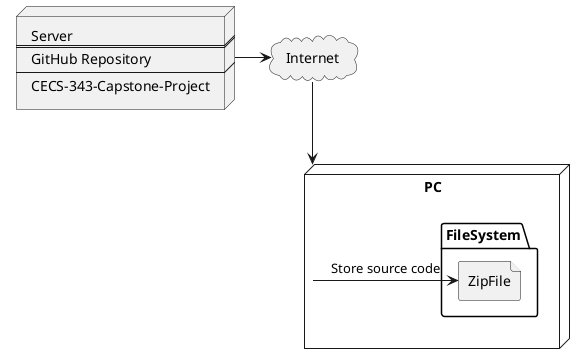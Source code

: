 @startuml deployment
node Server[
    Server
    ====
    GitHub Repository
    ----
    CECS-343-Capstone-Project
]
cloud Internet
node PC {
    folder FileSystem{
        file ZipFile
    }
}

Server->Internet
Internet--> PC
PC -right-> ZipFile: Store source code

@enduml